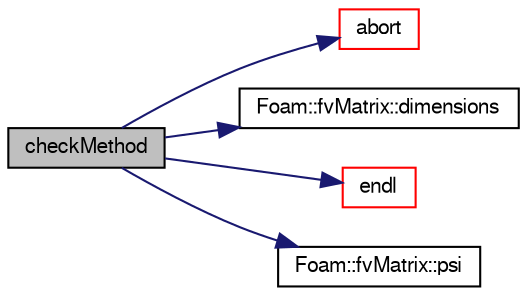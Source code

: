 digraph "checkMethod"
{
  bgcolor="transparent";
  edge [fontname="FreeSans",fontsize="10",labelfontname="FreeSans",labelfontsize="10"];
  node [fontname="FreeSans",fontsize="10",shape=record];
  rankdir="LR";
  Node2733 [label="checkMethod",height=0.2,width=0.4,color="black", fillcolor="grey75", style="filled", fontcolor="black"];
  Node2733 -> Node2734 [color="midnightblue",fontsize="10",style="solid",fontname="FreeSans"];
  Node2734 [label="abort",height=0.2,width=0.4,color="red",URL="$a21124.html#a447107a607d03e417307c203fa5fb44b"];
  Node2733 -> Node2777 [color="midnightblue",fontsize="10",style="solid",fontname="FreeSans"];
  Node2777 [label="Foam::fvMatrix::dimensions",height=0.2,width=0.4,color="black",URL="$a22358.html#ae432f961c8f2aeef6aa64fbbed5e70ea"];
  Node2733 -> Node2751 [color="midnightblue",fontsize="10",style="solid",fontname="FreeSans"];
  Node2751 [label="endl",height=0.2,width=0.4,color="red",URL="$a21124.html#a2db8fe02a0d3909e9351bb4275b23ce4",tooltip="Add newline and flush stream. "];
  Node2733 -> Node2778 [color="midnightblue",fontsize="10",style="solid",fontname="FreeSans"];
  Node2778 [label="Foam::fvMatrix::psi",height=0.2,width=0.4,color="black",URL="$a22358.html#a746a21ead7ed7561097637595338028c"];
}
